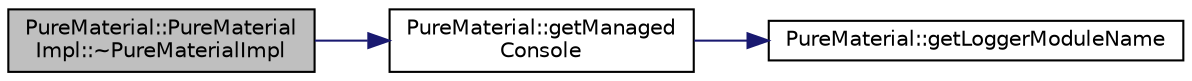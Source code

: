 digraph "PureMaterial::PureMaterialImpl::~PureMaterialImpl"
{
 // LATEX_PDF_SIZE
  edge [fontname="Helvetica",fontsize="10",labelfontname="Helvetica",labelfontsize="10"];
  node [fontname="Helvetica",fontsize="10",shape=record];
  rankdir="LR";
  Node1 [label="PureMaterial::PureMaterial\lImpl::~PureMaterialImpl",height=0.2,width=0.4,color="black", fillcolor="grey75", style="filled", fontcolor="black",tooltip=" "];
  Node1 -> Node2 [color="midnightblue",fontsize="10",style="solid",fontname="Helvetica"];
  Node2 [label="PureMaterial::getManaged\lConsole",height=0.2,width=0.4,color="black", fillcolor="white", style="filled",URL="$class_pure_material.html#ae52136953fd7f9ed63b1627a5badca40",tooltip="Returns access to console preset with logger module name as this class."];
  Node2 -> Node3 [color="midnightblue",fontsize="10",style="solid",fontname="Helvetica"];
  Node3 [label="PureMaterial::getLoggerModuleName",height=0.2,width=0.4,color="black", fillcolor="white", style="filled",URL="$class_pure_material.html#a222d2e6461f1f8eb23944a507fcf90f2",tooltip="Returns the logger module name of this class."];
}
